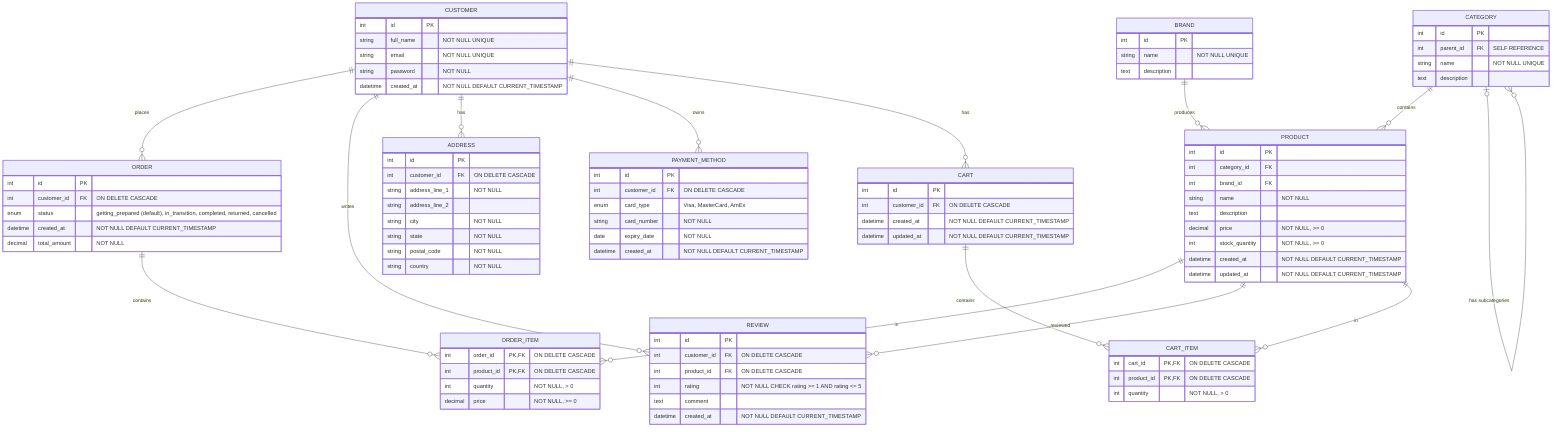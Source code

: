 erDiagram
    CUSTOMER {
        int id PK
        string full_name "NOT NULL UNIQUE"
        string email "NOT NULL UNIQUE"
        string password "NOT NULL"
        datetime created_at "NOT NULL DEFAULT CURRENT_TIMESTAMP"
    }

    BRAND {
        int id PK
        string name "NOT NULL UNIQUE"
        text description
    }

    CATEGORY {
        int id PK
        int parent_id FK "SELF REFERENCE"
        string name "NOT NULL UNIQUE"
        text description
    }

    PRODUCT {
        int id PK
        int category_id FK
        int brand_id FK
        string name "NOT NULL"
        text description
        decimal price "NOT NULL, >= 0"
        int stock_quantity "NOT NULL, >= 0"
        datetime created_at "NOT NULL DEFAULT CURRENT_TIMESTAMP"
        datetime updated_at "NOT NULL DEFAULT CURRENT_TIMESTAMP"
    }

    ORDER {
        int id PK
        int customer_id FK "ON DELETE CASCADE"
        enum status "getting_prepared (default), in_transition, completed, returned, cancelled"
        datetime created_at "NOT NULL DEFAULT CURRENT_TIMESTAMP"
        decimal total_amount "NOT NULL"
    }

    ORDER_ITEM {
        int order_id PK,FK "ON DELETE CASCADE"
        int product_id PK,FK "ON DELETE CASCADE"
        int quantity "NOT NULL, > 0"
        decimal price "NOT NULL, >= 0"
    }

    REVIEW {
        int id PK
        int customer_id FK "ON DELETE CASCADE"
        int product_id FK "ON DELETE CASCADE"
        int rating "NOT NULL CHECK rating >= 1 AND rating <= 5"
        text comment
        datetime created_at "NOT NULL DEFAULT CURRENT_TIMESTAMP"
    }

    ADDRESS {
        int id PK
        int customer_id FK "ON DELETE CASCADE"
        string address_line_1 "NOT NULL"
        string address_line_2
        string city "NOT NULL"
        string state "NOT NULL"
        string postal_code "NOT NULL"
        string country "NOT NULL"
    }

    PAYMENT_METHOD {
        int id PK
        int customer_id FK "ON DELETE CASCADE"
        enum card_type "Visa, MasterCard, AmEx"
        string card_number "NOT NULL"
        date expiry_date "NOT NULL"
        datetime created_at "NOT NULL DEFAULT CURRENT_TIMESTAMP"
    }

    CART {
        int id PK
        int customer_id FK "ON DELETE CASCADE"
        datetime created_at "NOT NULL DEFAULT CURRENT_TIMESTAMP"
        datetime updated_at "NOT NULL DEFAULT CURRENT_TIMESTAMP"
    }

    CART_ITEM {
        int cart_id PK,FK "ON DELETE CASCADE"
        int product_id PK,FK "ON DELETE CASCADE"
        int quantity "NOT NULL, > 0"
    }

    CUSTOMER ||--o{ ORDER : "places"
    CUSTOMER ||--o{ REVIEW : "writes"
    CUSTOMER ||--o{ ADDRESS : "has"
    CUSTOMER ||--o{ PAYMENT_METHOD : "owns"
    CUSTOMER ||--o{ CART : "has"
    ORDER ||--o{ ORDER_ITEM : "contains"
    PRODUCT ||--o{ ORDER_ITEM : "in"
    PRODUCT ||--o{ REVIEW : "reviewed"
    CATEGORY ||--o{ PRODUCT : "contains"
    BRAND ||--o{ PRODUCT : "produces"
    CART ||--o{ CART_ITEM : "contains"
    PRODUCT ||--o{ CART_ITEM : "in"
    CATEGORY |o--o{ CATEGORY : "has subcategories"